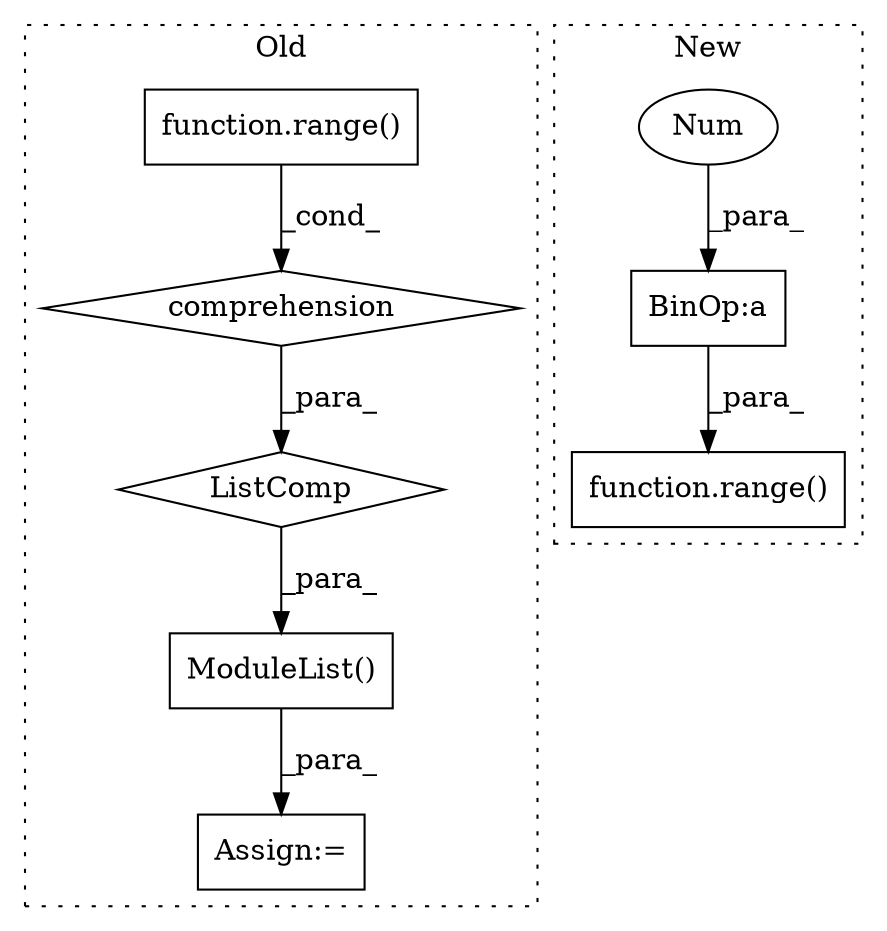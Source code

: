 digraph G {
subgraph cluster0 {
1 [label="ListComp" a="106" s="4178" l="62" shape="diamond"];
3 [label="function.range()" a="75" s="4222,4238" l="6,1" shape="box"];
4 [label="comprehension" a="45" s="4213" l="3" shape="diamond"];
5 [label="ModuleList()" a="75" s="4151,4240" l="27,1" shape="box"];
6 [label="Assign:=" a="68" s="4148" l="3" shape="box"];
label = "Old";
style="dotted";
}
subgraph cluster1 {
2 [label="function.range()" a="75" s="4256,4276" l="6,1" shape="box"];
7 [label="BinOp:a" a="82" s="4272" l="3" shape="box"];
8 [label="Num" a="76" s="4275" l="1" shape="ellipse"];
label = "New";
style="dotted";
}
1 -> 5 [label="_para_"];
3 -> 4 [label="_cond_"];
4 -> 1 [label="_para_"];
5 -> 6 [label="_para_"];
7 -> 2 [label="_para_"];
8 -> 7 [label="_para_"];
}